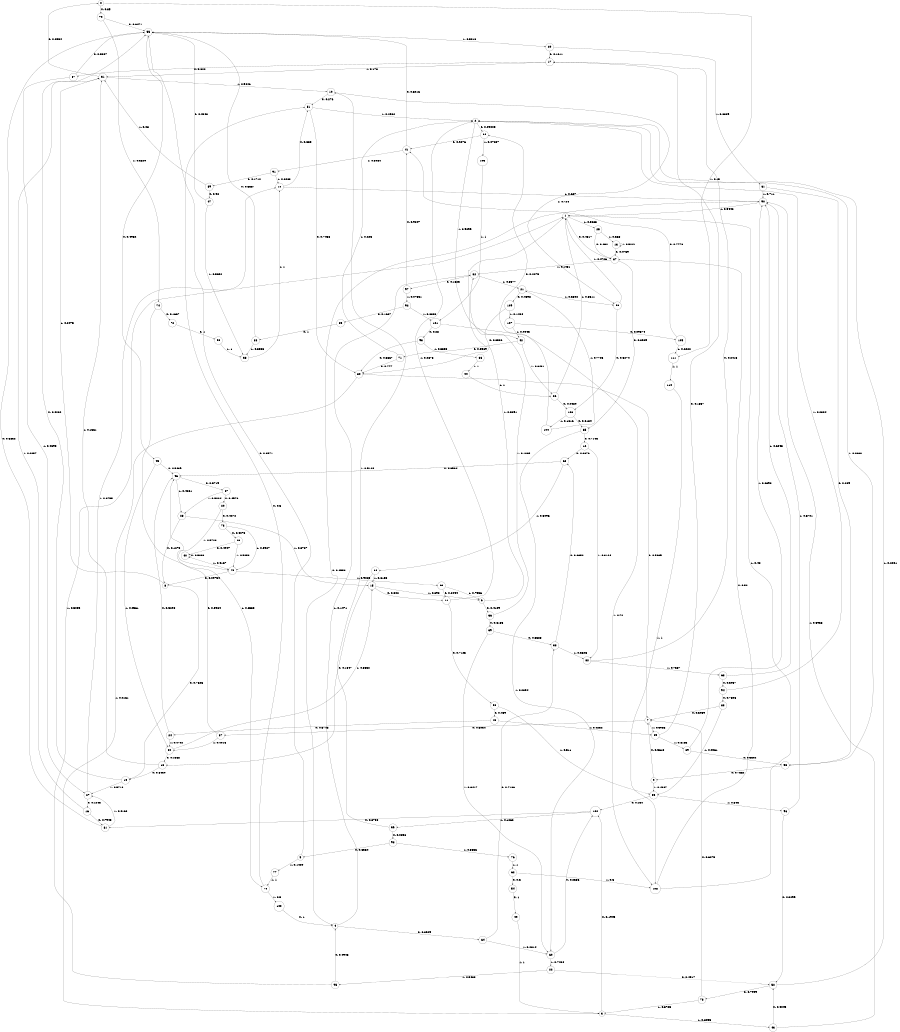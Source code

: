 digraph "ch34randomL10" {
size = "6,8.5";
ratio = "fill";
node [shape = circle];
node [fontsize = 24];
edge [fontsize = 24];
0 -> 79 [label = "0: 0.85     "];
0 -> 111 [label = "1: 0.15     "];
1 -> 87 [label = "0: 0.4317   "];
1 -> 25 [label = "1: 0.5683   "];
2 -> 84 [label = "0: 0.09005  "];
2 -> 42 [label = "1: 0.9099   "];
3 -> 102 [label = "0: 0.1945   "];
3 -> 43 [label = "1: 0.8055   "];
4 -> 64 [label = "0: 0.8529   "];
4 -> 32 [label = "1: 0.1471   "];
5 -> 55 [label = "0: 0.8571   "];
5 -> 77 [label = "1: 0.1429   "];
6 -> 36 [label = "0: 0.4109   "];
6 -> 1 [label = "1: 0.5891   "];
7 -> 37 [label = "0: 0.6034   "];
7 -> 59 [label = "1: 0.3966   "];
8 -> 19 [label = "0: 0.7525   "];
8 -> 31 [label = "1: 0.2475   "];
9 -> 7 [label = "0: 0.5613   "];
9 -> 35 [label = "1: 0.4387   "];
10 -> 51 [label = "0: 0.276    "];
10 -> 56 [label = "1: 0.724    "];
11 -> 58 [label = "0: 0.7125   "];
11 -> 2 [label = "1: 0.2875   "];
12 -> 66 [label = "0: 0.6876   "];
12 -> 82 [label = "1: 0.3124   "];
13 -> 87 [label = "0: 0.4759   "];
13 -> 13 [label = "1: 0.5241   "];
14 -> 51 [label = "0: 0.333    "];
14 -> 90 [label = "1: 0.667    "];
15 -> 11 [label = "0: 0.302    "];
15 -> 6 [label = "1: 0.698    "];
16 -> 81 [label = "0: 0.7943   "];
16 -> 31 [label = "1: 0.2057   "];
17 -> 57 [label = "0: 0.822    "];
17 -> 31 [label = "1: 0.178    "];
18 -> 19 [label = "0: 0.8439   "];
18 -> 31 [label = "1: 0.1561   "];
19 -> 55 [label = "0: 0.4282   "];
19 -> 27 [label = "1: 0.5718   "];
20 -> 73 [label = "0: 0.4272   "];
20 -> 75 [label = "1: 0.5728   "];
21 -> 109 [label = "0: 0.4698   "];
21 -> 56 [label = "1: 0.5302   "];
22 -> 52 [label = "0: 0.4517   "];
22 -> 95 [label = "1: 0.5483   "];
23 -> 40 [label = "0: 0.4947   "];
23 -> 75 [label = "1: 0.5053   "];
24 -> 46 [label = "0: 0.5298   "];
24 -> 30 [label = "1: 0.4702   "];
25 -> 87 [label = "0: 0.432    "];
25 -> 13 [label = "1: 0.568    "];
26 -> 106 [label = "0: 0.4489   "];
26 -> 1 [label = "1: 0.5511   "];
27 -> 16 [label = "0: 0.1245   "];
27 -> 14 [label = "1: 0.8755   "];
28 -> 8 [label = "0: 0.1273   "];
28 -> 15 [label = "1: 0.8727   "];
29 -> 17 [label = "0: 0.1611   "];
29 -> 61 [label = "1: 0.8389   "];
30 -> 18 [label = "0: 0.1368   "];
30 -> 15 [label = "1: 0.8632   "];
31 -> 0 [label = "0: 0.0554   "];
31 -> 10 [label = "1: 0.9446   "];
32 -> 97 [label = "0: 0.1623   "];
32 -> 21 [label = "1: 0.8377   "];
33 -> 14 [label = "1: 1        "];
34 -> 18 [label = "0: 0.1847   "];
34 -> 15 [label = "1: 0.8153   "];
35 -> 102 [label = "0: 0.154    "];
35 -> 96 [label = "1: 0.846    "];
36 -> 39 [label = "0: 0.8135   "];
36 -> 32 [label = "1: 0.1865   "];
37 -> 46 [label = "0: 0.5984   "];
37 -> 30 [label = "1: 0.4016   "];
38 -> 66 [label = "0: 0.6352   "];
38 -> 82 [label = "1: 0.3648   "];
39 -> 38 [label = "0: 0.6583   "];
39 -> 60 [label = "1: 0.3417   "];
40 -> 40 [label = "0: 0.5833   "];
40 -> 75 [label = "1: 0.4167   "];
41 -> 55 [label = "0: 0.6016   "];
41 -> 91 [label = "1: 0.3984   "];
42 -> 71 [label = "0: 0.3569   "];
42 -> 26 [label = "1: 0.6431   "];
43 -> 52 [label = "0: 0.4045   "];
43 -> 90 [label = "1: 0.5955   "];
44 -> 26 [label = "1: 1        "];
45 -> 46 [label = "0: 0.5439   "];
45 -> 30 [label = "1: 0.4561   "];
46 -> 67 [label = "0: 0.5719   "];
46 -> 28 [label = "1: 0.4281   "];
47 -> 55 [label = "0: 0.4348   "];
47 -> 33 [label = "1: 0.5652   "];
48 -> 24 [label = "0: 0.5748   "];
48 -> 59 [label = "1: 0.4252   "];
49 -> 3 [label = "1: 1        "];
50 -> 33 [label = "1: 1        "];
51 -> 80 [label = "0: 0.7438   "];
51 -> 2 [label = "1: 0.2562   "];
52 -> 78 [label = "0: 0.7999   "];
52 -> 2 [label = "1: 0.2001   "];
53 -> 9 [label = "0: 0.7662   "];
53 -> 2 [label = "1: 0.2338   "];
54 -> 49 [label = "0: 1        "];
55 -> 45 [label = "0: 0.4982   "];
55 -> 29 [label = "1: 0.5018   "];
56 -> 106 [label = "0: 0.5274   "];
56 -> 1 [label = "1: 0.4726   "];
57 -> 55 [label = "0: 0.5307   "];
57 -> 27 [label = "1: 0.4693   "];
58 -> 48 [label = "0: 0.489    "];
58 -> 35 [label = "1: 0.511    "];
59 -> 17 [label = "0: 0.1837   "];
59 -> 69 [label = "1: 0.8163   "];
60 -> 102 [label = "0: 0.2536   "];
60 -> 22 [label = "1: 0.7464   "];
61 -> 53 [label = "0: 0.289    "];
61 -> 90 [label = "1: 0.711    "];
62 -> 54 [label = "0: 0.5      "];
62 -> 108 [label = "1: 0.5      "];
63 -> 11 [label = "0: 0.2444   "];
63 -> 6 [label = "1: 0.7556   "];
64 -> 38 [label = "0: 0.7186   "];
64 -> 60 [label = "1: 0.2814   "];
65 -> 12 [label = "0: 0.7146   "];
65 -> 60 [label = "1: 0.2854   "];
66 -> 46 [label = "0: 0.6904   "];
66 -> 34 [label = "1: 0.3096   "];
67 -> 20 [label = "0: 0.4976   "];
67 -> 28 [label = "1: 0.5024   "];
68 -> 94 [label = "0: 0.3957   "];
68 -> 90 [label = "1: 0.6043   "];
69 -> 53 [label = "0: 0.3602   "];
69 -> 90 [label = "1: 0.6398   "];
70 -> 51 [label = "0: 0.5      "];
70 -> 100 [label = "1: 0.5      "];
71 -> 80 [label = "0: 0.777    "];
71 -> 2 [label = "1: 0.223    "];
72 -> 50 [label = "0: 1        "];
73 -> 23 [label = "0: 0.4073   "];
73 -> 75 [label = "1: 0.5927   "];
74 -> 72 [label = "0: 0.1667   "];
74 -> 70 [label = "1: 0.8333   "];
75 -> 8 [label = "0: 0.09754  "];
75 -> 63 [label = "1: 0.9025   "];
76 -> 62 [label = "1: 1        "];
77 -> 70 [label = "1: 1        "];
78 -> 7 [label = "0: 0.6275   "];
78 -> 3 [label = "1: 0.3725   "];
79 -> 55 [label = "0: 0.6471   "];
79 -> 74 [label = "1: 0.3529   "];
80 -> 7 [label = "0: 0.5839   "];
80 -> 3 [label = "1: 0.4161   "];
81 -> 55 [label = "0: 0.5832   "];
81 -> 27 [label = "1: 0.4168   "];
82 -> 17 [label = "0: 0.2413   "];
82 -> 68 [label = "1: 0.7587   "];
83 -> 7 [label = "0: 0.5939   "];
83 -> 35 [label = "1: 0.4061   "];
84 -> 41 [label = "0: 0.9276   "];
84 -> 103 [label = "1: 0.07237  "];
85 -> 88 [label = "0: 1        "];
86 -> 44 [label = "1: 1        "];
87 -> 65 [label = "0: 0.8569   "];
87 -> 32 [label = "1: 0.1431   "];
88 -> 55 [label = "0: 0.6667   "];
88 -> 33 [label = "1: 0.3333   "];
89 -> 47 [label = "0: 0.92     "];
89 -> 31 [label = "1: 0.08     "];
90 -> 4 [label = "0: 0.4558   "];
90 -> 1 [label = "1: 0.5442   "];
91 -> 89 [label = "0: 0.1712   "];
91 -> 14 [label = "1: 0.8288   "];
92 -> 85 [label = "0: 0.1667   "];
92 -> 101 [label = "1: 0.8333   "];
93 -> 80 [label = "0: 0.6667   "];
93 -> 86 [label = "1: 0.3333   "];
94 -> 83 [label = "0: 0.7696   "];
94 -> 2 [label = "1: 0.2304   "];
95 -> 4 [label = "0: 0.4945   "];
95 -> 1 [label = "1: 0.5055   "];
96 -> 52 [label = "0: 0.3299   "];
96 -> 90 [label = "1: 0.6701   "];
97 -> 41 [label = "0: 0.9247   "];
97 -> 92 [label = "1: 0.07531  "];
98 -> 5 [label = "0: 0.6364   "];
98 -> 76 [label = "1: 0.3636   "];
99 -> 98 [label = "0: 0.0856   "];
99 -> 10 [label = "1: 0.9144   "];
100 -> 4 [label = "0: 1        "];
101 -> 93 [label = "0: 0.28     "];
101 -> 108 [label = "1: 0.72     "];
102 -> 81 [label = "0: 0.8738   "];
102 -> 99 [label = "1: 0.1262   "];
103 -> 101 [label = "1: 1        "];
104 -> 84 [label = "0: 0.2275   "];
104 -> 21 [label = "1: 0.7725   "];
105 -> 41 [label = "0: 0.7778   "];
105 -> 111 [label = "1: 0.2222   "];
106 -> 65 [label = "0: 0.8184   "];
106 -> 104 [label = "1: 0.1816   "];
107 -> 105 [label = "0: 0.09574  "];
107 -> 42 [label = "1: 0.9043   "];
108 -> 87 [label = "0: 0.52     "];
108 -> 1 [label = "1: 0.48     "];
109 -> 80 [label = "0: 0.8536   "];
109 -> 107 [label = "1: 0.1464   "];
110 -> 108 [label = "1: 1        "];
111 -> 110 [label = "1: 1        "];
}